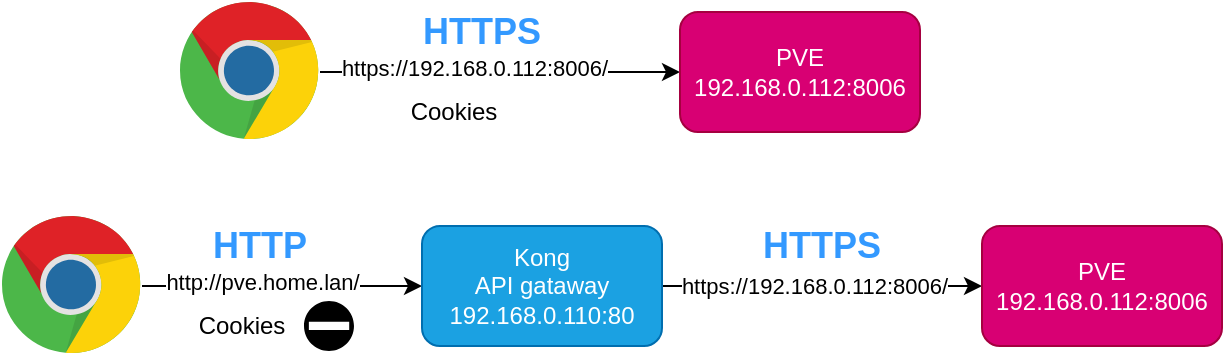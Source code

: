 <mxfile version="25.0.3" pages="3">
  <diagram name="第 1 页" id="9VrJZI_YpJ6gEpspNkR1">
    <mxGraphModel dx="1434" dy="761" grid="1" gridSize="10" guides="1" tooltips="1" connect="1" arrows="1" fold="1" page="1" pageScale="1" pageWidth="827" pageHeight="1169" math="0" shadow="0">
      <root>
        <mxCell id="0" />
        <mxCell id="1" parent="0" />
        <mxCell id="54Mv0djOtWei08MxR8gz-3" style="edgeStyle=orthogonalEdgeStyle;rounded=0;orthogonalLoop=1;jettySize=auto;html=1;entryX=0;entryY=0.5;entryDx=0;entryDy=0;" edge="1" parent="1" source="54Mv0djOtWei08MxR8gz-1" target="54Mv0djOtWei08MxR8gz-2">
          <mxGeometry relative="1" as="geometry" />
        </mxCell>
        <mxCell id="54Mv0djOtWei08MxR8gz-4" value="https://192.168.0.112:8006/" style="edgeLabel;html=1;align=center;verticalAlign=middle;resizable=0;points=[];" vertex="1" connectable="0" parent="54Mv0djOtWei08MxR8gz-3">
          <mxGeometry x="-0.145" y="2" relative="1" as="geometry">
            <mxPoint as="offset" />
          </mxGeometry>
        </mxCell>
        <mxCell id="54Mv0djOtWei08MxR8gz-1" value="" style="dashed=0;outlineConnect=0;html=1;align=center;labelPosition=center;verticalLabelPosition=bottom;verticalAlign=top;shape=mxgraph.weblogos.chrome" vertex="1" parent="1">
          <mxGeometry x="229" y="143" width="70" height="70" as="geometry" />
        </mxCell>
        <mxCell id="54Mv0djOtWei08MxR8gz-2" value="PVE&lt;div&gt;192.168.0.112:8006&lt;/div&gt;" style="rounded=1;whiteSpace=wrap;html=1;fillColor=#d80073;strokeColor=#A50040;fontColor=#ffffff;" vertex="1" parent="1">
          <mxGeometry x="479" y="148" width="120" height="60" as="geometry" />
        </mxCell>
        <mxCell id="54Mv0djOtWei08MxR8gz-6" value="Cookies" style="text;html=1;align=center;verticalAlign=middle;whiteSpace=wrap;rounded=0;" vertex="1" parent="1">
          <mxGeometry x="336" y="183" width="60" height="30" as="geometry" />
        </mxCell>
        <mxCell id="54Mv0djOtWei08MxR8gz-9" value="" style="shape=image;html=1;verticalAlign=top;verticalLabelPosition=bottom;labelBackgroundColor=#ffffff;imageAspect=0;aspect=fixed;image=https://cdn3.iconfinder.com/data/icons/flat-actions-icons-9/512/Tick_Mark-128.png" vertex="1" parent="1">
          <mxGeometry x="396" y="183" width="27" height="27" as="geometry" />
        </mxCell>
        <mxCell id="54Mv0djOtWei08MxR8gz-10" style="edgeStyle=orthogonalEdgeStyle;rounded=0;orthogonalLoop=1;jettySize=auto;html=1;entryX=0;entryY=0.5;entryDx=0;entryDy=0;" edge="1" parent="1" source="54Mv0djOtWei08MxR8gz-12" target="54Mv0djOtWei08MxR8gz-13">
          <mxGeometry relative="1" as="geometry" />
        </mxCell>
        <mxCell id="54Mv0djOtWei08MxR8gz-11" value="http://pve.home.lan/" style="edgeLabel;html=1;align=center;verticalAlign=middle;resizable=0;points=[];" vertex="1" connectable="0" parent="54Mv0djOtWei08MxR8gz-10">
          <mxGeometry x="-0.145" y="2" relative="1" as="geometry">
            <mxPoint as="offset" />
          </mxGeometry>
        </mxCell>
        <mxCell id="54Mv0djOtWei08MxR8gz-12" value="" style="dashed=0;outlineConnect=0;html=1;align=center;labelPosition=center;verticalLabelPosition=bottom;verticalAlign=top;shape=mxgraph.weblogos.chrome" vertex="1" parent="1">
          <mxGeometry x="140" y="250" width="70" height="70" as="geometry" />
        </mxCell>
        <mxCell id="54Mv0djOtWei08MxR8gz-18" style="edgeStyle=orthogonalEdgeStyle;rounded=0;orthogonalLoop=1;jettySize=auto;html=1;entryX=0;entryY=0.5;entryDx=0;entryDy=0;" edge="1" parent="1" source="54Mv0djOtWei08MxR8gz-13" target="54Mv0djOtWei08MxR8gz-17">
          <mxGeometry relative="1" as="geometry" />
        </mxCell>
        <mxCell id="54Mv0djOtWei08MxR8gz-19" value="https://192.168.0.112:8006/" style="edgeLabel;html=1;align=center;verticalAlign=middle;resizable=0;points=[];" vertex="1" connectable="0" parent="54Mv0djOtWei08MxR8gz-18">
          <mxGeometry x="-0.169" y="-1" relative="1" as="geometry">
            <mxPoint x="9" y="-1" as="offset" />
          </mxGeometry>
        </mxCell>
        <mxCell id="54Mv0djOtWei08MxR8gz-13" value="Kong&lt;div&gt;API gataway&lt;/div&gt;&lt;div&gt;192.168.0.110:80&lt;/div&gt;" style="rounded=1;whiteSpace=wrap;html=1;fillColor=#1ba1e2;strokeColor=#006EAF;fontColor=#ffffff;" vertex="1" parent="1">
          <mxGeometry x="350" y="255" width="120" height="60" as="geometry" />
        </mxCell>
        <mxCell id="54Mv0djOtWei08MxR8gz-14" value="Cookies" style="text;html=1;align=center;verticalAlign=middle;whiteSpace=wrap;rounded=0;" vertex="1" parent="1">
          <mxGeometry x="230" y="290" width="60" height="30" as="geometry" />
        </mxCell>
        <mxCell id="54Mv0djOtWei08MxR8gz-16" value="" style="shape=mxgraph.signs.safety.no_entry;html=1;pointerEvents=1;fillColor=#000000;strokeColor=none;verticalLabelPosition=bottom;verticalAlign=top;align=center;" vertex="1" parent="1">
          <mxGeometry x="291" y="292.5" width="25" height="25" as="geometry" />
        </mxCell>
        <mxCell id="54Mv0djOtWei08MxR8gz-17" value="PVE&lt;div&gt;192.168.0.112:8006&lt;/div&gt;" style="rounded=1;whiteSpace=wrap;html=1;fillColor=#d80073;strokeColor=#A50040;fontColor=#ffffff;" vertex="1" parent="1">
          <mxGeometry x="630" y="255" width="120" height="60" as="geometry" />
        </mxCell>
        <mxCell id="54Mv0djOtWei08MxR8gz-21" value="&lt;b&gt;&lt;font color=&quot;#3399ff&quot; style=&quot;font-size: 18px;&quot;&gt;HTTPS&lt;/font&gt;&lt;/b&gt;" style="text;html=1;align=center;verticalAlign=middle;whiteSpace=wrap;rounded=0;" vertex="1" parent="1">
          <mxGeometry x="350" y="143" width="60" height="30" as="geometry" />
        </mxCell>
        <mxCell id="54Mv0djOtWei08MxR8gz-22" value="&lt;b&gt;&lt;font color=&quot;#3399ff&quot; style=&quot;font-size: 18px;&quot;&gt;HTTP&lt;/font&gt;&lt;/b&gt;" style="text;html=1;align=center;verticalAlign=middle;whiteSpace=wrap;rounded=0;" vertex="1" parent="1">
          <mxGeometry x="239" y="250" width="60" height="30" as="geometry" />
        </mxCell>
        <mxCell id="54Mv0djOtWei08MxR8gz-23" value="&lt;b&gt;&lt;font color=&quot;#3399ff&quot; style=&quot;font-size: 18px;&quot;&gt;HTTPS&lt;/font&gt;&lt;/b&gt;" style="text;html=1;align=center;verticalAlign=middle;whiteSpace=wrap;rounded=0;" vertex="1" parent="1">
          <mxGeometry x="520" y="250" width="60" height="30" as="geometry" />
        </mxCell>
      </root>
    </mxGraphModel>
  </diagram>
  <diagram id="K2Kap-jXaAheJpTPBIvI" name="第 2 页">
    <mxGraphModel dx="1103" dy="585" grid="1" gridSize="10" guides="1" tooltips="1" connect="1" arrows="1" fold="1" page="1" pageScale="1" pageWidth="827" pageHeight="1169" math="0" shadow="0">
      <root>
        <mxCell id="0" />
        <mxCell id="1" parent="0" />
        <mxCell id="4o4SUJem6joKyU4sRVz0-1" value="" style="rounded=1;whiteSpace=wrap;html=1;fillColor=#d5e8d4;strokeColor=#82b366;" vertex="1" parent="1">
          <mxGeometry x="80" y="376" width="120" height="250" as="geometry" />
        </mxCell>
        <mxCell id="4o4SUJem6joKyU4sRVz0-2" value="" style="rounded=1;whiteSpace=wrap;html=1;fillColor=#dae8fc;strokeColor=#6c8ebf;dashed=1;" vertex="1" parent="1">
          <mxGeometry x="454" y="366" width="86" height="64" as="geometry" />
        </mxCell>
        <mxCell id="4o4SUJem6joKyU4sRVz0-3" value="" style="rounded=1;whiteSpace=wrap;html=1;fillColor=#fff2cc;strokeColor=#d6b656;" vertex="1" parent="1">
          <mxGeometry x="650" y="420" width="120" height="206" as="geometry" />
        </mxCell>
        <mxCell id="4o4SUJem6joKyU4sRVz0-4" value="" style="endArrow=classic;html=1;rounded=0;strokeColor=#7c8183;align=center;verticalAlign=middle;fontFamily=Helvetica;fontSize=11;fontColor=default;labelBackgroundColor=default;" edge="1" parent="1">
          <mxGeometry width="50" height="50" relative="1" as="geometry">
            <mxPoint x="210" y="587" as="sourcePoint" />
            <mxPoint x="640" y="587" as="targetPoint" />
          </mxGeometry>
        </mxCell>
        <mxCell id="4o4SUJem6joKyU4sRVz0-5" value="" style="endArrow=classic;html=1;rounded=0;strokeColor=#7c8183;align=center;verticalAlign=middle;fontFamily=Helvetica;fontSize=11;fontColor=default;labelBackgroundColor=default;" edge="1" parent="1">
          <mxGeometry width="50" height="50" relative="1" as="geometry">
            <mxPoint x="640" y="597" as="sourcePoint" />
            <mxPoint x="210" y="597" as="targetPoint" />
          </mxGeometry>
        </mxCell>
        <mxCell id="4o4SUJem6joKyU4sRVz0-6" value="对称加密：client-key 加密 client-key 解密" style="text;html=1;align=center;verticalAlign=middle;whiteSpace=wrap;rounded=0;" vertex="1" parent="1">
          <mxGeometry x="350" y="574" width="240" height="10" as="geometry" />
        </mxCell>
        <mxCell id="4o4SUJem6joKyU4sRVz0-7" value="对称加密：server-key 加密 server-key 解密" style="text;html=1;align=center;verticalAlign=middle;whiteSpace=wrap;rounded=0;" vertex="1" parent="1">
          <mxGeometry x="350.2" y="604.4" width="240" height="10" as="geometry" />
        </mxCell>
        <mxCell id="4o4SUJem6joKyU4sRVz0-8" value="" style="sketch=0;aspect=fixed;html=1;align=center;fontSize=12;image=img/lib/mscae/Key.svg;pointerEvents=1;shadow=0;dashed=0;strokeColor=none;labelPosition=center;verticalLabelPosition=bottom;verticalAlign=top;outlineConnect=0;shape=mxgraph.office.security.key_permissions;fillColor=#7FBA42;" vertex="1" parent="1">
          <mxGeometry x="534" y="207.21" width="12.4" height="20" as="geometry" />
        </mxCell>
        <mxCell id="4o4SUJem6joKyU4sRVz0-9" value="" style="sketch=0;aspect=fixed;pointerEvents=1;shadow=0;dashed=0;html=1;strokeColor=none;labelPosition=center;verticalLabelPosition=bottom;verticalAlign=top;align=center;fillColor=#00188D;shape=mxgraph.mscae.enterprise.key_permissions" vertex="1" parent="1">
          <mxGeometry x="535" y="233.21" width="10.4" height="20" as="geometry" />
        </mxCell>
        <mxCell id="4o4SUJem6joKyU4sRVz0-12" value="公钥" style="text;html=1;align=left;verticalAlign=middle;whiteSpace=wrap;rounded=0;" vertex="1" parent="1">
          <mxGeometry x="563" y="208.71" width="39.4" height="18.5" as="geometry" />
        </mxCell>
        <mxCell id="4o4SUJem6joKyU4sRVz0-13" value="私钥" style="text;html=1;align=left;verticalAlign=middle;whiteSpace=wrap;rounded=0;" vertex="1" parent="1">
          <mxGeometry x="563" y="233.21" width="39.4" height="17.5" as="geometry" />
        </mxCell>
        <mxCell id="4o4SUJem6joKyU4sRVz0-14" value="&lt;span style=&quot;font-size: 18px;&quot;&gt;&lt;b&gt;Browser&lt;/b&gt;&lt;/span&gt;" style="text;html=1;align=center;verticalAlign=middle;whiteSpace=wrap;rounded=0;fontColor=#FF0080;" vertex="1" parent="1">
          <mxGeometry x="110" y="346" width="60" height="30" as="geometry" />
        </mxCell>
        <mxCell id="4o4SUJem6joKyU4sRVz0-15" value="&lt;b&gt;&lt;font style=&quot;font-size: 18px;&quot;&gt;Server&lt;/font&gt;&lt;/b&gt;" style="text;html=1;align=center;verticalAlign=middle;whiteSpace=wrap;rounded=0;fontColor=#FF0080;" vertex="1" parent="1">
          <mxGeometry x="680" y="390" width="60" height="30" as="geometry" />
        </mxCell>
        <mxCell id="4o4SUJem6joKyU4sRVz0-28" value="" style="sketch=0;aspect=fixed;html=1;align=center;fontSize=12;image=img/lib/mscae/Key.svg;pointerEvents=1;shadow=0;dashed=0;strokeColor=none;labelPosition=center;verticalLabelPosition=bottom;verticalAlign=top;outlineConnect=0;shape=mxgraph.office.security.key_permissions;fillColor=#7FBA42;" vertex="1" parent="1">
          <mxGeometry x="464" y="373.5" width="12.4" height="20" as="geometry" />
        </mxCell>
        <mxCell id="4o4SUJem6joKyU4sRVz0-29" value="" style="sketch=0;aspect=fixed;pointerEvents=1;shadow=0;dashed=0;html=1;strokeColor=none;labelPosition=center;verticalLabelPosition=bottom;verticalAlign=top;align=center;fillColor=#00188D;shape=mxgraph.mscae.enterprise.key_permissions" vertex="1" parent="1">
          <mxGeometry x="465" y="399.5" width="10.4" height="20" as="geometry" />
        </mxCell>
        <mxCell id="4o4SUJem6joKyU4sRVz0-30" value="ca.2.crt" style="text;html=1;align=left;verticalAlign=middle;whiteSpace=wrap;rounded=0;" vertex="1" parent="1">
          <mxGeometry x="484" y="370.5" width="60" height="30" as="geometry" />
        </mxCell>
        <mxCell id="4o4SUJem6joKyU4sRVz0-31" value="ca.2.key" style="text;html=1;align=left;verticalAlign=middle;whiteSpace=wrap;rounded=0;" vertex="1" parent="1">
          <mxGeometry x="484" y="399.5" width="60" height="30" as="geometry" />
        </mxCell>
        <mxCell id="4o4SUJem6joKyU4sRVz0-78" style="edgeStyle=orthogonalEdgeStyle;rounded=0;orthogonalLoop=1;jettySize=auto;html=1;entryX=1;entryY=0.5;entryDx=0;entryDy=0;startArrow=none;startFill=0;strokeColor=#7c8183;align=center;verticalAlign=middle;fontFamily=Helvetica;fontSize=11;fontColor=default;labelBackgroundColor=default;endArrow=classic;" edge="1" parent="1" source="4o4SUJem6joKyU4sRVz0-38" target="4o4SUJem6joKyU4sRVz0-74">
          <mxGeometry relative="1" as="geometry" />
        </mxCell>
        <mxCell id="4o4SUJem6joKyU4sRVz0-80" value="&lt;font style=&quot;font-size: 18px;&quot;&gt;TLS handshake&lt;/font&gt;" style="edgeLabel;html=1;align=center;verticalAlign=middle;resizable=0;points=[];rounded=0;strokeColor=#7c8183;fontFamily=Helvetica;fontSize=11;fontColor=#CC0066;labelBackgroundColor=default;" vertex="1" connectable="0" parent="4o4SUJem6joKyU4sRVz0-78">
          <mxGeometry x="0.06" y="1" relative="1" as="geometry">
            <mxPoint as="offset" />
          </mxGeometry>
        </mxCell>
        <mxCell id="4o4SUJem6joKyU4sRVz0-38" value="" style="sketch=0;aspect=fixed;html=1;align=center;fontSize=12;image=img/lib/mscae/Key.svg;pointerEvents=1;shadow=0;dashed=0;strokeColor=none;labelPosition=center;verticalLabelPosition=bottom;verticalAlign=top;outlineConnect=0;shape=mxgraph.office.security.key_permissions;fillColor=#7FBA42;" vertex="1" parent="1">
          <mxGeometry x="670" y="466" width="12.4" height="20" as="geometry" />
        </mxCell>
        <mxCell id="4o4SUJem6joKyU4sRVz0-39" value="" style="sketch=0;aspect=fixed;pointerEvents=1;shadow=0;dashed=0;html=1;strokeColor=none;labelPosition=center;verticalLabelPosition=bottom;verticalAlign=top;align=center;fillColor=#00188D;shape=mxgraph.mscae.enterprise.key_permissions" vertex="1" parent="1">
          <mxGeometry x="671" y="493" width="10.4" height="20" as="geometry" />
        </mxCell>
        <mxCell id="4o4SUJem6joKyU4sRVz0-40" value="server.crt" style="text;html=1;align=left;verticalAlign=middle;whiteSpace=wrap;rounded=0;" vertex="1" parent="1">
          <mxGeometry x="690" y="461" width="60" height="30" as="geometry" />
        </mxCell>
        <mxCell id="4o4SUJem6joKyU4sRVz0-41" value="server.key" style="text;html=1;align=left;verticalAlign=middle;whiteSpace=wrap;rounded=0;" vertex="1" parent="1">
          <mxGeometry x="690" y="490" width="60" height="30" as="geometry" />
        </mxCell>
        <mxCell id="4o4SUJem6joKyU4sRVz0-43" value="" style="rounded=1;whiteSpace=wrap;html=1;fillColor=#dae8fc;strokeColor=#6c8ebf;dashed=1;" vertex="1" parent="1">
          <mxGeometry x="364" y="285.5" width="86" height="66" as="geometry" />
        </mxCell>
        <mxCell id="4o4SUJem6joKyU4sRVz0-44" value="&lt;b&gt;&lt;font style=&quot;font-size: 18px;&quot;&gt;中间 CA&lt;/font&gt;&lt;/b&gt;" style="text;html=1;align=center;verticalAlign=middle;whiteSpace=wrap;rounded=0;fontColor=#FF0080;textOpacity=50;" vertex="1" parent="1">
          <mxGeometry x="367.5" y="260.5" width="76.5" height="20" as="geometry" />
        </mxCell>
        <mxCell id="4o4SUJem6joKyU4sRVz0-45" value="" style="sketch=0;aspect=fixed;html=1;align=center;fontSize=12;image=img/lib/mscae/Key.svg;pointerEvents=1;shadow=0;dashed=0;strokeColor=none;labelPosition=center;verticalLabelPosition=bottom;verticalAlign=top;outlineConnect=0;shape=mxgraph.office.security.key_permissions;fillColor=#7FBA42;" vertex="1" parent="1">
          <mxGeometry x="374" y="293.5" width="12.4" height="20" as="geometry" />
        </mxCell>
        <mxCell id="4o4SUJem6joKyU4sRVz0-46" value="" style="sketch=0;aspect=fixed;pointerEvents=1;shadow=0;dashed=0;html=1;strokeColor=none;labelPosition=center;verticalLabelPosition=bottom;verticalAlign=top;align=center;fillColor=#00188D;shape=mxgraph.mscae.enterprise.key_permissions" vertex="1" parent="1">
          <mxGeometry x="375" y="319.5" width="10.4" height="20" as="geometry" />
        </mxCell>
        <mxCell id="4o4SUJem6joKyU4sRVz0-47" value="ca.1.crt" style="text;html=1;align=left;verticalAlign=middle;whiteSpace=wrap;rounded=0;" vertex="1" parent="1">
          <mxGeometry x="394" y="290.5" width="60" height="30" as="geometry" />
        </mxCell>
        <mxCell id="4o4SUJem6joKyU4sRVz0-48" value="ca.1.key" style="text;html=1;align=left;verticalAlign=middle;whiteSpace=wrap;rounded=0;" vertex="1" parent="1">
          <mxGeometry x="394" y="319.5" width="60" height="30" as="geometry" />
        </mxCell>
        <mxCell id="4o4SUJem6joKyU4sRVz0-49" value="" style="rounded=1;whiteSpace=wrap;html=1;fillColor=#dae8fc;strokeColor=#6c8ebf;" vertex="1" parent="1">
          <mxGeometry x="274" y="146" width="80" height="130" as="geometry" />
        </mxCell>
        <mxCell id="4o4SUJem6joKyU4sRVz0-50" value="&lt;b&gt;&lt;font style=&quot;font-size: 18px;&quot;&gt;根 CA&lt;/font&gt;&lt;/b&gt;" style="text;html=1;align=center;verticalAlign=middle;whiteSpace=wrap;rounded=0;fontColor=#FF0080;" vertex="1" parent="1">
          <mxGeometry x="279.75" y="121" width="68.5" height="20" as="geometry" />
        </mxCell>
        <mxCell id="4o4SUJem6joKyU4sRVz0-75" style="edgeStyle=orthogonalEdgeStyle;rounded=0;orthogonalLoop=1;jettySize=auto;html=1;entryX=0.57;entryY=0.044;entryDx=0;entryDy=0;entryPerimeter=0;strokeColor=#7c8183;curved=1;" edge="1" parent="1" source="4o4SUJem6joKyU4sRVz0-51" target="4o4SUJem6joKyU4sRVz0-71">
          <mxGeometry relative="1" as="geometry">
            <mxPoint x="220" y="416" as="targetPoint" />
          </mxGeometry>
        </mxCell>
        <mxCell id="4o4SUJem6joKyU4sRVz0-76" value="内置于" style="edgeLabel;html=1;align=center;verticalAlign=middle;resizable=0;points=[];" vertex="1" connectable="0" parent="4o4SUJem6joKyU4sRVz0-75">
          <mxGeometry x="0.305" y="2" relative="1" as="geometry">
            <mxPoint x="23" y="-6" as="offset" />
          </mxGeometry>
        </mxCell>
        <mxCell id="4o4SUJem6joKyU4sRVz0-51" value="" style="sketch=0;aspect=fixed;html=1;align=center;fontSize=12;image=img/lib/mscae/Key.svg;pointerEvents=1;shadow=0;dashed=0;strokeColor=none;labelPosition=center;verticalLabelPosition=bottom;verticalAlign=top;outlineConnect=0;shape=mxgraph.office.security.key_permissions;fillColor=#7FBA42;" vertex="1" parent="1">
          <mxGeometry x="284" y="159" width="12.4" height="20" as="geometry" />
        </mxCell>
        <mxCell id="4o4SUJem6joKyU4sRVz0-98" style="edgeStyle=orthogonalEdgeStyle;rounded=0;orthogonalLoop=1;jettySize=auto;html=1;strokeColor=#7c8183;fontColor=default;fillColor=#FAE5C7;align=center;verticalAlign=middle;fontFamily=Helvetica;fontSize=11;labelBackgroundColor=default;endArrow=classic;dashed=1;" edge="1" parent="1" source="4o4SUJem6joKyU4sRVz0-52" target="4o4SUJem6joKyU4sRVz0-51">
          <mxGeometry relative="1" as="geometry" />
        </mxCell>
        <mxCell id="4o4SUJem6joKyU4sRVz0-99" value="自签名" style="edgeLabel;html=1;align=center;verticalAlign=middle;resizable=0;points=[];strokeColor=#7c8183;fontColor=default;fillColor=#FAE5C7;rounded=0;fontFamily=Helvetica;fontSize=11;labelBackgroundColor=default;" vertex="1" connectable="0" parent="4o4SUJem6joKyU4sRVz0-98">
          <mxGeometry x="-0.187" relative="1" as="geometry">
            <mxPoint x="6" y="-3" as="offset" />
          </mxGeometry>
        </mxCell>
        <mxCell id="4o4SUJem6joKyU4sRVz0-52" value="" style="sketch=0;aspect=fixed;pointerEvents=1;shadow=0;dashed=0;html=1;strokeColor=none;labelPosition=center;verticalLabelPosition=bottom;verticalAlign=top;align=center;fillColor=#00188D;shape=mxgraph.mscae.enterprise.key_permissions" vertex="1" parent="1">
          <mxGeometry x="285" y="239.5" width="10.4" height="20" as="geometry" />
        </mxCell>
        <mxCell id="4o4SUJem6joKyU4sRVz0-53" value="ca.crt" style="text;html=1;align=left;verticalAlign=middle;whiteSpace=wrap;rounded=0;" vertex="1" parent="1">
          <mxGeometry x="304" y="156" width="60" height="30" as="geometry" />
        </mxCell>
        <mxCell id="4o4SUJem6joKyU4sRVz0-54" value="ca.key" style="text;html=1;align=left;verticalAlign=middle;whiteSpace=wrap;rounded=0;" vertex="1" parent="1">
          <mxGeometry x="304" y="239.5" width="60" height="30" as="geometry" />
        </mxCell>
        <mxCell id="4o4SUJem6joKyU4sRVz0-58" value="&lt;b&gt;&lt;font style=&quot;font-size: 18px;&quot;&gt;中间 CA&lt;/font&gt;&lt;/b&gt;" style="text;html=1;align=center;verticalAlign=middle;whiteSpace=wrap;rounded=0;fontColor=#FF0080;textOpacity=50;" vertex="1" parent="1">
          <mxGeometry x="455.75" y="340.5" width="76.5" height="20" as="geometry" />
        </mxCell>
        <mxCell id="4o4SUJem6joKyU4sRVz0-61" style="edgeStyle=orthogonalEdgeStyle;rounded=0;orthogonalLoop=1;jettySize=auto;html=1;entryX=0.029;entryY=0.657;entryDx=0;entryDy=0;entryPerimeter=0;strokeColor=#7c8183;align=center;verticalAlign=middle;fontFamily=Helvetica;fontSize=11;fontColor=default;labelBackgroundColor=default;endArrow=classic;curved=1;dashed=1;" edge="1" parent="1" source="4o4SUJem6joKyU4sRVz0-46" target="4o4SUJem6joKyU4sRVz0-28">
          <mxGeometry relative="1" as="geometry">
            <Array as="points">
              <mxPoint x="380" y="387" />
              <mxPoint x="425" y="387" />
            </Array>
          </mxGeometry>
        </mxCell>
        <mxCell id="4o4SUJem6joKyU4sRVz0-69" value="签名" style="edgeLabel;html=1;align=center;verticalAlign=middle;resizable=0;points=[];rounded=0;strokeColor=#7c8183;fontFamily=Helvetica;fontSize=11;fontColor=default;labelBackgroundColor=default;" vertex="1" connectable="0" parent="4o4SUJem6joKyU4sRVz0-61">
          <mxGeometry x="0.284" y="-2" relative="1" as="geometry">
            <mxPoint as="offset" />
          </mxGeometry>
        </mxCell>
        <mxCell id="4o4SUJem6joKyU4sRVz0-62" style="edgeStyle=orthogonalEdgeStyle;rounded=0;orthogonalLoop=1;jettySize=auto;html=1;entryX=0.029;entryY=0.55;entryDx=0;entryDy=0;entryPerimeter=0;strokeColor=#7c8183;align=center;verticalAlign=middle;fontFamily=Helvetica;fontSize=11;fontColor=default;labelBackgroundColor=default;endArrow=classic;curved=1;dashed=1;" edge="1" parent="1" source="4o4SUJem6joKyU4sRVz0-52" target="4o4SUJem6joKyU4sRVz0-45">
          <mxGeometry relative="1" as="geometry">
            <Array as="points">
              <mxPoint x="290" y="305" />
              <mxPoint x="335" y="305" />
            </Array>
          </mxGeometry>
        </mxCell>
        <mxCell id="4o4SUJem6joKyU4sRVz0-68" value="签名" style="edgeLabel;html=1;align=center;verticalAlign=middle;resizable=0;points=[];rounded=0;strokeColor=#7c8183;fontFamily=Helvetica;fontSize=11;fontColor=default;labelBackgroundColor=default;" vertex="1" connectable="0" parent="4o4SUJem6joKyU4sRVz0-62">
          <mxGeometry x="0.158" y="-1" relative="1" as="geometry">
            <mxPoint as="offset" />
          </mxGeometry>
        </mxCell>
        <mxCell id="4o4SUJem6joKyU4sRVz0-67" style="edgeStyle=orthogonalEdgeStyle;rounded=0;orthogonalLoop=1;jettySize=auto;html=1;entryX=0.44;entryY=0.042;entryDx=0;entryDy=0;entryPerimeter=0;strokeColor=#7c8183;align=center;verticalAlign=middle;fontFamily=Helvetica;fontSize=11;fontColor=default;labelBackgroundColor=default;endArrow=classic;curved=1;dashed=1;" edge="1" parent="1" source="4o4SUJem6joKyU4sRVz0-29" target="4o4SUJem6joKyU4sRVz0-38">
          <mxGeometry relative="1" as="geometry" />
        </mxCell>
        <mxCell id="4o4SUJem6joKyU4sRVz0-70" value="签名" style="edgeLabel;html=1;align=center;verticalAlign=middle;resizable=0;points=[];rounded=0;strokeColor=#7c8183;fontFamily=Helvetica;fontSize=11;fontColor=default;labelBackgroundColor=default;" vertex="1" connectable="0" parent="4o4SUJem6joKyU4sRVz0-67">
          <mxGeometry x="-0.167" y="-1" relative="1" as="geometry">
            <mxPoint x="7" y="4" as="offset" />
          </mxGeometry>
        </mxCell>
        <mxCell id="4o4SUJem6joKyU4sRVz0-71" value="" style="sketch=0;aspect=fixed;html=1;align=center;fontSize=12;image=img/lib/mscae/Key.svg;pointerEvents=1;shadow=0;dashed=0;strokeColor=none;labelPosition=center;verticalLabelPosition=bottom;verticalAlign=top;outlineConnect=0;shape=mxgraph.office.security.key_permissions;fillColor=#7FBA42;" vertex="1" parent="1">
          <mxGeometry x="97.6" y="414.5" width="12.4" height="20" as="geometry" />
        </mxCell>
        <mxCell id="4o4SUJem6joKyU4sRVz0-72" value="ca.crt" style="text;html=1;align=left;verticalAlign=middle;whiteSpace=wrap;rounded=0;" vertex="1" parent="1">
          <mxGeometry x="119.4" y="409.5" width="60" height="30" as="geometry" />
        </mxCell>
        <mxCell id="4o4SUJem6joKyU4sRVz0-73" value="" style="sketch=0;aspect=fixed;html=1;align=center;fontSize=12;image=img/lib/mscae/Key.svg;pointerEvents=1;shadow=0;dashed=0;strokeColor=none;labelPosition=center;verticalLabelPosition=bottom;verticalAlign=top;outlineConnect=0;shape=mxgraph.office.security.key_permissions;fillColor=#7FBA42;" vertex="1" parent="1">
          <mxGeometry x="97.6" y="466" width="12.4" height="20" as="geometry" />
        </mxCell>
        <mxCell id="4o4SUJem6joKyU4sRVz0-74" value="server.crt" style="text;html=1;align=left;verticalAlign=middle;whiteSpace=wrap;rounded=0;" vertex="1" parent="1">
          <mxGeometry x="119.4" y="461" width="60" height="30" as="geometry" />
        </mxCell>
        <mxCell id="4o4SUJem6joKyU4sRVz0-81" value="" style="points=[[0,0.5,0],[0.24,0,0],[0.5,0.28,0],[0.995,0.475,0],[0.5,0.72,0],[0.24,1,0]];verticalLabelPosition=bottom;sketch=0;html=1;verticalAlign=top;aspect=fixed;align=center;pointerEvents=1;shape=mxgraph.cisco19.key;fillColor=#005073;strokeColor=none;" vertex="1" parent="1">
          <mxGeometry x="98.4" y="576" width="24" height="10.8" as="geometry" />
        </mxCell>
        <mxCell id="4o4SUJem6joKyU4sRVz0-83" value="" style="points=[[0,0.5,0],[0.24,0,0],[0.5,0.28,0],[0.995,0.475,0],[0.5,0.72,0],[0.24,1,0]];verticalLabelPosition=bottom;sketch=0;html=1;verticalAlign=top;aspect=fixed;align=center;pointerEvents=1;shape=mxgraph.cisco19.key;fillColor=#005073;strokeColor=none;" vertex="1" parent="1">
          <mxGeometry x="99.4" y="594" width="24" height="10.8" as="geometry" />
        </mxCell>
        <mxCell id="4o4SUJem6joKyU4sRVz0-84" value="client-key" style="text;html=1;align=left;verticalAlign=middle;whiteSpace=wrap;rounded=0;" vertex="1" parent="1">
          <mxGeometry x="130" y="564" width="60" height="30" as="geometry" />
        </mxCell>
        <mxCell id="4o4SUJem6joKyU4sRVz0-85" value="server-key" style="text;html=1;align=left;verticalAlign=middle;whiteSpace=wrap;rounded=0;" vertex="1" parent="1">
          <mxGeometry x="130" y="584.4" width="60" height="30" as="geometry" />
        </mxCell>
        <mxCell id="4o4SUJem6joKyU4sRVz0-86" value="" style="points=[[0,0.5,0],[0.24,0,0],[0.5,0.28,0],[0.995,0.475,0],[0.5,0.72,0],[0.24,1,0]];verticalLabelPosition=bottom;sketch=0;html=1;verticalAlign=top;aspect=fixed;align=center;pointerEvents=1;shape=mxgraph.cisco19.key;fillColor=#005073;strokeColor=none;" vertex="1" parent="1">
          <mxGeometry x="669.7" y="576" width="24" height="10.8" as="geometry" />
        </mxCell>
        <mxCell id="4o4SUJem6joKyU4sRVz0-87" value="" style="points=[[0,0.5,0],[0.24,0,0],[0.5,0.28,0],[0.995,0.475,0],[0.5,0.72,0],[0.24,1,0]];verticalLabelPosition=bottom;sketch=0;html=1;verticalAlign=top;aspect=fixed;align=center;pointerEvents=1;shape=mxgraph.cisco19.key;fillColor=#005073;strokeColor=none;" vertex="1" parent="1">
          <mxGeometry x="669.7" y="594" width="24" height="10.8" as="geometry" />
        </mxCell>
        <mxCell id="4o4SUJem6joKyU4sRVz0-88" value="client-key" style="text;html=1;align=left;verticalAlign=middle;whiteSpace=wrap;rounded=0;" vertex="1" parent="1">
          <mxGeometry x="697.3" y="564" width="60" height="30" as="geometry" />
        </mxCell>
        <mxCell id="4o4SUJem6joKyU4sRVz0-89" value="server-key" style="text;html=1;align=left;verticalAlign=middle;whiteSpace=wrap;rounded=0;" vertex="1" parent="1">
          <mxGeometry x="697.3" y="584.4" width="60" height="30" as="geometry" />
        </mxCell>
        <mxCell id="4o4SUJem6joKyU4sRVz0-91" value="" style="endArrow=classic;startArrow=classic;html=1;rounded=0;dashed=1;strokeColor=#7c8183;align=center;verticalAlign=middle;fontFamily=Helvetica;fontSize=11;fontColor=default;labelBackgroundColor=default;" edge="1" parent="1">
          <mxGeometry width="50" height="50" relative="1" as="geometry">
            <mxPoint x="112.1" y="576.5" as="sourcePoint" />
            <mxPoint x="662.7" y="577" as="targetPoint" />
            <Array as="points">
              <mxPoint x="402" y="490" />
            </Array>
          </mxGeometry>
        </mxCell>
        <mxCell id="4o4SUJem6joKyU4sRVz0-94" style="edgeStyle=orthogonalEdgeStyle;rounded=0;orthogonalLoop=1;jettySize=auto;html=1;entryX=0.462;entryY=0.008;entryDx=0;entryDy=0;entryPerimeter=0;strokeColor=#7c8183;align=center;verticalAlign=middle;fontFamily=Helvetica;fontSize=11;fontColor=default;labelBackgroundColor=default;endArrow=classic;" edge="1" parent="1" source="4o4SUJem6joKyU4sRVz0-71" target="4o4SUJem6joKyU4sRVz0-73">
          <mxGeometry relative="1" as="geometry" />
        </mxCell>
        <mxCell id="4o4SUJem6joKyU4sRVz0-95" value="验证签名" style="edgeLabel;html=1;align=center;verticalAlign=middle;resizable=0;points=[];rounded=0;strokeColor=#7c8183;fontFamily=Helvetica;fontSize=11;fontColor=default;labelBackgroundColor=default;" vertex="1" connectable="0" parent="4o4SUJem6joKyU4sRVz0-94">
          <mxGeometry x="-0.241" y="1" relative="1" as="geometry">
            <mxPoint x="5" as="offset" />
          </mxGeometry>
        </mxCell>
        <mxCell id="4o4SUJem6joKyU4sRVz0-96" style="edgeStyle=orthogonalEdgeStyle;rounded=0;orthogonalLoop=1;jettySize=auto;html=1;entryX=0.24;entryY=0;entryDx=0;entryDy=0;entryPerimeter=0;" edge="1" parent="1" source="4o4SUJem6joKyU4sRVz0-73" target="4o4SUJem6joKyU4sRVz0-81">
          <mxGeometry relative="1" as="geometry" />
        </mxCell>
        <mxCell id="4o4SUJem6joKyU4sRVz0-97" value="非对称加密&lt;div&gt;随机数并生成&lt;/div&gt;" style="edgeLabel;html=1;align=center;verticalAlign=middle;resizable=0;points=[];" vertex="1" connectable="0" parent="4o4SUJem6joKyU4sRVz0-96">
          <mxGeometry x="-0.232" y="1" relative="1" as="geometry">
            <mxPoint x="15" y="9" as="offset" />
          </mxGeometry>
        </mxCell>
        <mxCell id="4o4SUJem6joKyU4sRVz0-106" value="&lt;font style=&quot;font-size: 18px;&quot;&gt;&lt;b style=&quot;&quot;&gt;传输&lt;/b&gt;&lt;/font&gt;" style="text;html=1;align=center;verticalAlign=middle;whiteSpace=wrap;rounded=0;fontColor=#FF3399;labelBackgroundColor=default;" vertex="1" parent="1">
          <mxGeometry x="275" y="577" width="60" height="30" as="geometry" />
        </mxCell>
        <mxCell id="4o4SUJem6joKyU4sRVz0-108" style="edgeStyle=orthogonalEdgeStyle;rounded=0;orthogonalLoop=1;jettySize=auto;html=1;entryX=0.24;entryY=0;entryDx=0;entryDy=0;entryPerimeter=0;strokeColor=#A8201A;fontColor=#143642;fillColor=#FAE5C7;" edge="1" parent="1" source="4o4SUJem6joKyU4sRVz0-39" target="4o4SUJem6joKyU4sRVz0-86">
          <mxGeometry relative="1" as="geometry" />
        </mxCell>
        <mxCell id="4o4SUJem6joKyU4sRVz0-109" value="密钥交换后&lt;div&gt;解密&lt;/div&gt;" style="edgeLabel;html=1;align=center;verticalAlign=middle;resizable=0;points=[];strokeColor=#0F8B8D;fontColor=#143642;fillColor=#FAE5C7;" vertex="1" connectable="0" parent="4o4SUJem6joKyU4sRVz0-108">
          <mxGeometry x="-0.255" y="1" relative="1" as="geometry">
            <mxPoint x="4" y="3" as="offset" />
          </mxGeometry>
        </mxCell>
        <mxCell id="4o4SUJem6joKyU4sRVz0-110" value="" style="points=[[0,0.5,0],[0.24,0,0],[0.5,0.28,0],[0.995,0.475,0],[0.5,0.72,0],[0.24,1,0]];verticalLabelPosition=bottom;sketch=0;html=1;verticalAlign=top;aspect=fixed;align=center;pointerEvents=1;shape=mxgraph.cisco19.key;fillColor=#005073;strokeColor=none;" vertex="1" parent="1">
          <mxGeometry x="534.0" y="262.71" width="24" height="10.8" as="geometry" />
        </mxCell>
        <mxCell id="4o4SUJem6joKyU4sRVz0-112" value="对称加密密钥" style="text;html=1;align=left;verticalAlign=middle;whiteSpace=wrap;rounded=0;" vertex="1" parent="1">
          <mxGeometry x="563" y="259.65" width="82" height="16.35" as="geometry" />
        </mxCell>
      </root>
    </mxGraphModel>
  </diagram>
  <diagram id="3y-Oo4LURs1xDXRqvkbr" name="第 3 页">
    <mxGraphModel dx="1147" dy="609" grid="1" gridSize="10" guides="1" tooltips="1" connect="1" arrows="1" fold="1" page="1" pageScale="1" pageWidth="827" pageHeight="1169" math="0" shadow="0">
      <root>
        <mxCell id="0" />
        <mxCell id="1" parent="0" />
        <mxCell id="_nJ_nrdl89LlA6NBQZkK-1" style="edgeStyle=orthogonalEdgeStyle;rounded=0;orthogonalLoop=1;jettySize=auto;html=1;entryX=0;entryY=0.5;entryDx=0;entryDy=0;" edge="1" parent="1" source="_nJ_nrdl89LlA6NBQZkK-3" target="_nJ_nrdl89LlA6NBQZkK-6">
          <mxGeometry relative="1" as="geometry" />
        </mxCell>
        <mxCell id="_nJ_nrdl89LlA6NBQZkK-2" value="https://pve.home.lan/" style="edgeLabel;html=1;align=center;verticalAlign=middle;resizable=0;points=[];" vertex="1" connectable="0" parent="_nJ_nrdl89LlA6NBQZkK-1">
          <mxGeometry x="-0.145" y="2" relative="1" as="geometry">
            <mxPoint as="offset" />
          </mxGeometry>
        </mxCell>
        <mxCell id="_nJ_nrdl89LlA6NBQZkK-3" value="" style="dashed=0;outlineConnect=0;html=1;align=center;labelPosition=center;verticalLabelPosition=bottom;verticalAlign=top;shape=mxgraph.weblogos.chrome" vertex="1" parent="1">
          <mxGeometry x="120" y="250" width="70" height="70" as="geometry" />
        </mxCell>
        <mxCell id="_nJ_nrdl89LlA6NBQZkK-4" style="edgeStyle=orthogonalEdgeStyle;rounded=0;orthogonalLoop=1;jettySize=auto;html=1;entryX=0;entryY=0.5;entryDx=0;entryDy=0;" edge="1" parent="1" source="_nJ_nrdl89LlA6NBQZkK-6" target="_nJ_nrdl89LlA6NBQZkK-9">
          <mxGeometry relative="1" as="geometry" />
        </mxCell>
        <mxCell id="_nJ_nrdl89LlA6NBQZkK-5" value="https://192.168.0.112:8006/" style="edgeLabel;html=1;align=center;verticalAlign=middle;resizable=0;points=[];" vertex="1" connectable="0" parent="_nJ_nrdl89LlA6NBQZkK-4">
          <mxGeometry x="-0.169" y="-1" relative="1" as="geometry">
            <mxPoint x="9" y="-1" as="offset" />
          </mxGeometry>
        </mxCell>
        <mxCell id="_nJ_nrdl89LlA6NBQZkK-6" value="Kong&lt;div&gt;API gataway&lt;/div&gt;&lt;div&gt;192.168.0.110:443&lt;/div&gt;" style="rounded=1;whiteSpace=wrap;html=1;fillColor=#1ba1e2;strokeColor=#006EAF;fontColor=#ffffff;" vertex="1" parent="1">
          <mxGeometry x="330" y="255" width="120" height="60" as="geometry" />
        </mxCell>
        <mxCell id="_nJ_nrdl89LlA6NBQZkK-7" value="Cookies" style="text;html=1;align=center;verticalAlign=middle;whiteSpace=wrap;rounded=0;" vertex="1" parent="1">
          <mxGeometry x="203" y="290" width="60" height="30" as="geometry" />
        </mxCell>
        <mxCell id="_nJ_nrdl89LlA6NBQZkK-9" value="PVE&lt;div&gt;192.168.0.112:8006&lt;/div&gt;" style="rounded=1;whiteSpace=wrap;html=1;fillColor=#d80073;strokeColor=#A50040;fontColor=#ffffff;" vertex="1" parent="1">
          <mxGeometry x="610" y="255" width="120" height="60" as="geometry" />
        </mxCell>
        <mxCell id="_nJ_nrdl89LlA6NBQZkK-10" value="&lt;b&gt;&lt;font color=&quot;#3399ff&quot; style=&quot;font-size: 18px;&quot;&gt;HTTPS&lt;/font&gt;&lt;/b&gt;" style="text;html=1;align=center;verticalAlign=middle;whiteSpace=wrap;rounded=0;" vertex="1" parent="1">
          <mxGeometry x="219" y="250" width="60" height="30" as="geometry" />
        </mxCell>
        <mxCell id="_nJ_nrdl89LlA6NBQZkK-11" value="&lt;b&gt;&lt;font color=&quot;#3399ff&quot; style=&quot;font-size: 18px;&quot;&gt;HTTPS&lt;/font&gt;&lt;/b&gt;" style="text;html=1;align=center;verticalAlign=middle;whiteSpace=wrap;rounded=0;" vertex="1" parent="1">
          <mxGeometry x="500" y="250" width="60" height="30" as="geometry" />
        </mxCell>
        <mxCell id="ugQDLIw0DpXwQ3O6aBCA-1" value="" style="shape=image;html=1;verticalAlign=top;verticalLabelPosition=bottom;labelBackgroundColor=#ffffff;imageAspect=0;aspect=fixed;image=https://cdn3.iconfinder.com/data/icons/flat-actions-icons-9/512/Tick_Mark-128.png" vertex="1" parent="1">
          <mxGeometry x="263" y="291.5" width="27" height="27" as="geometry" />
        </mxCell>
      </root>
    </mxGraphModel>
  </diagram>
</mxfile>
